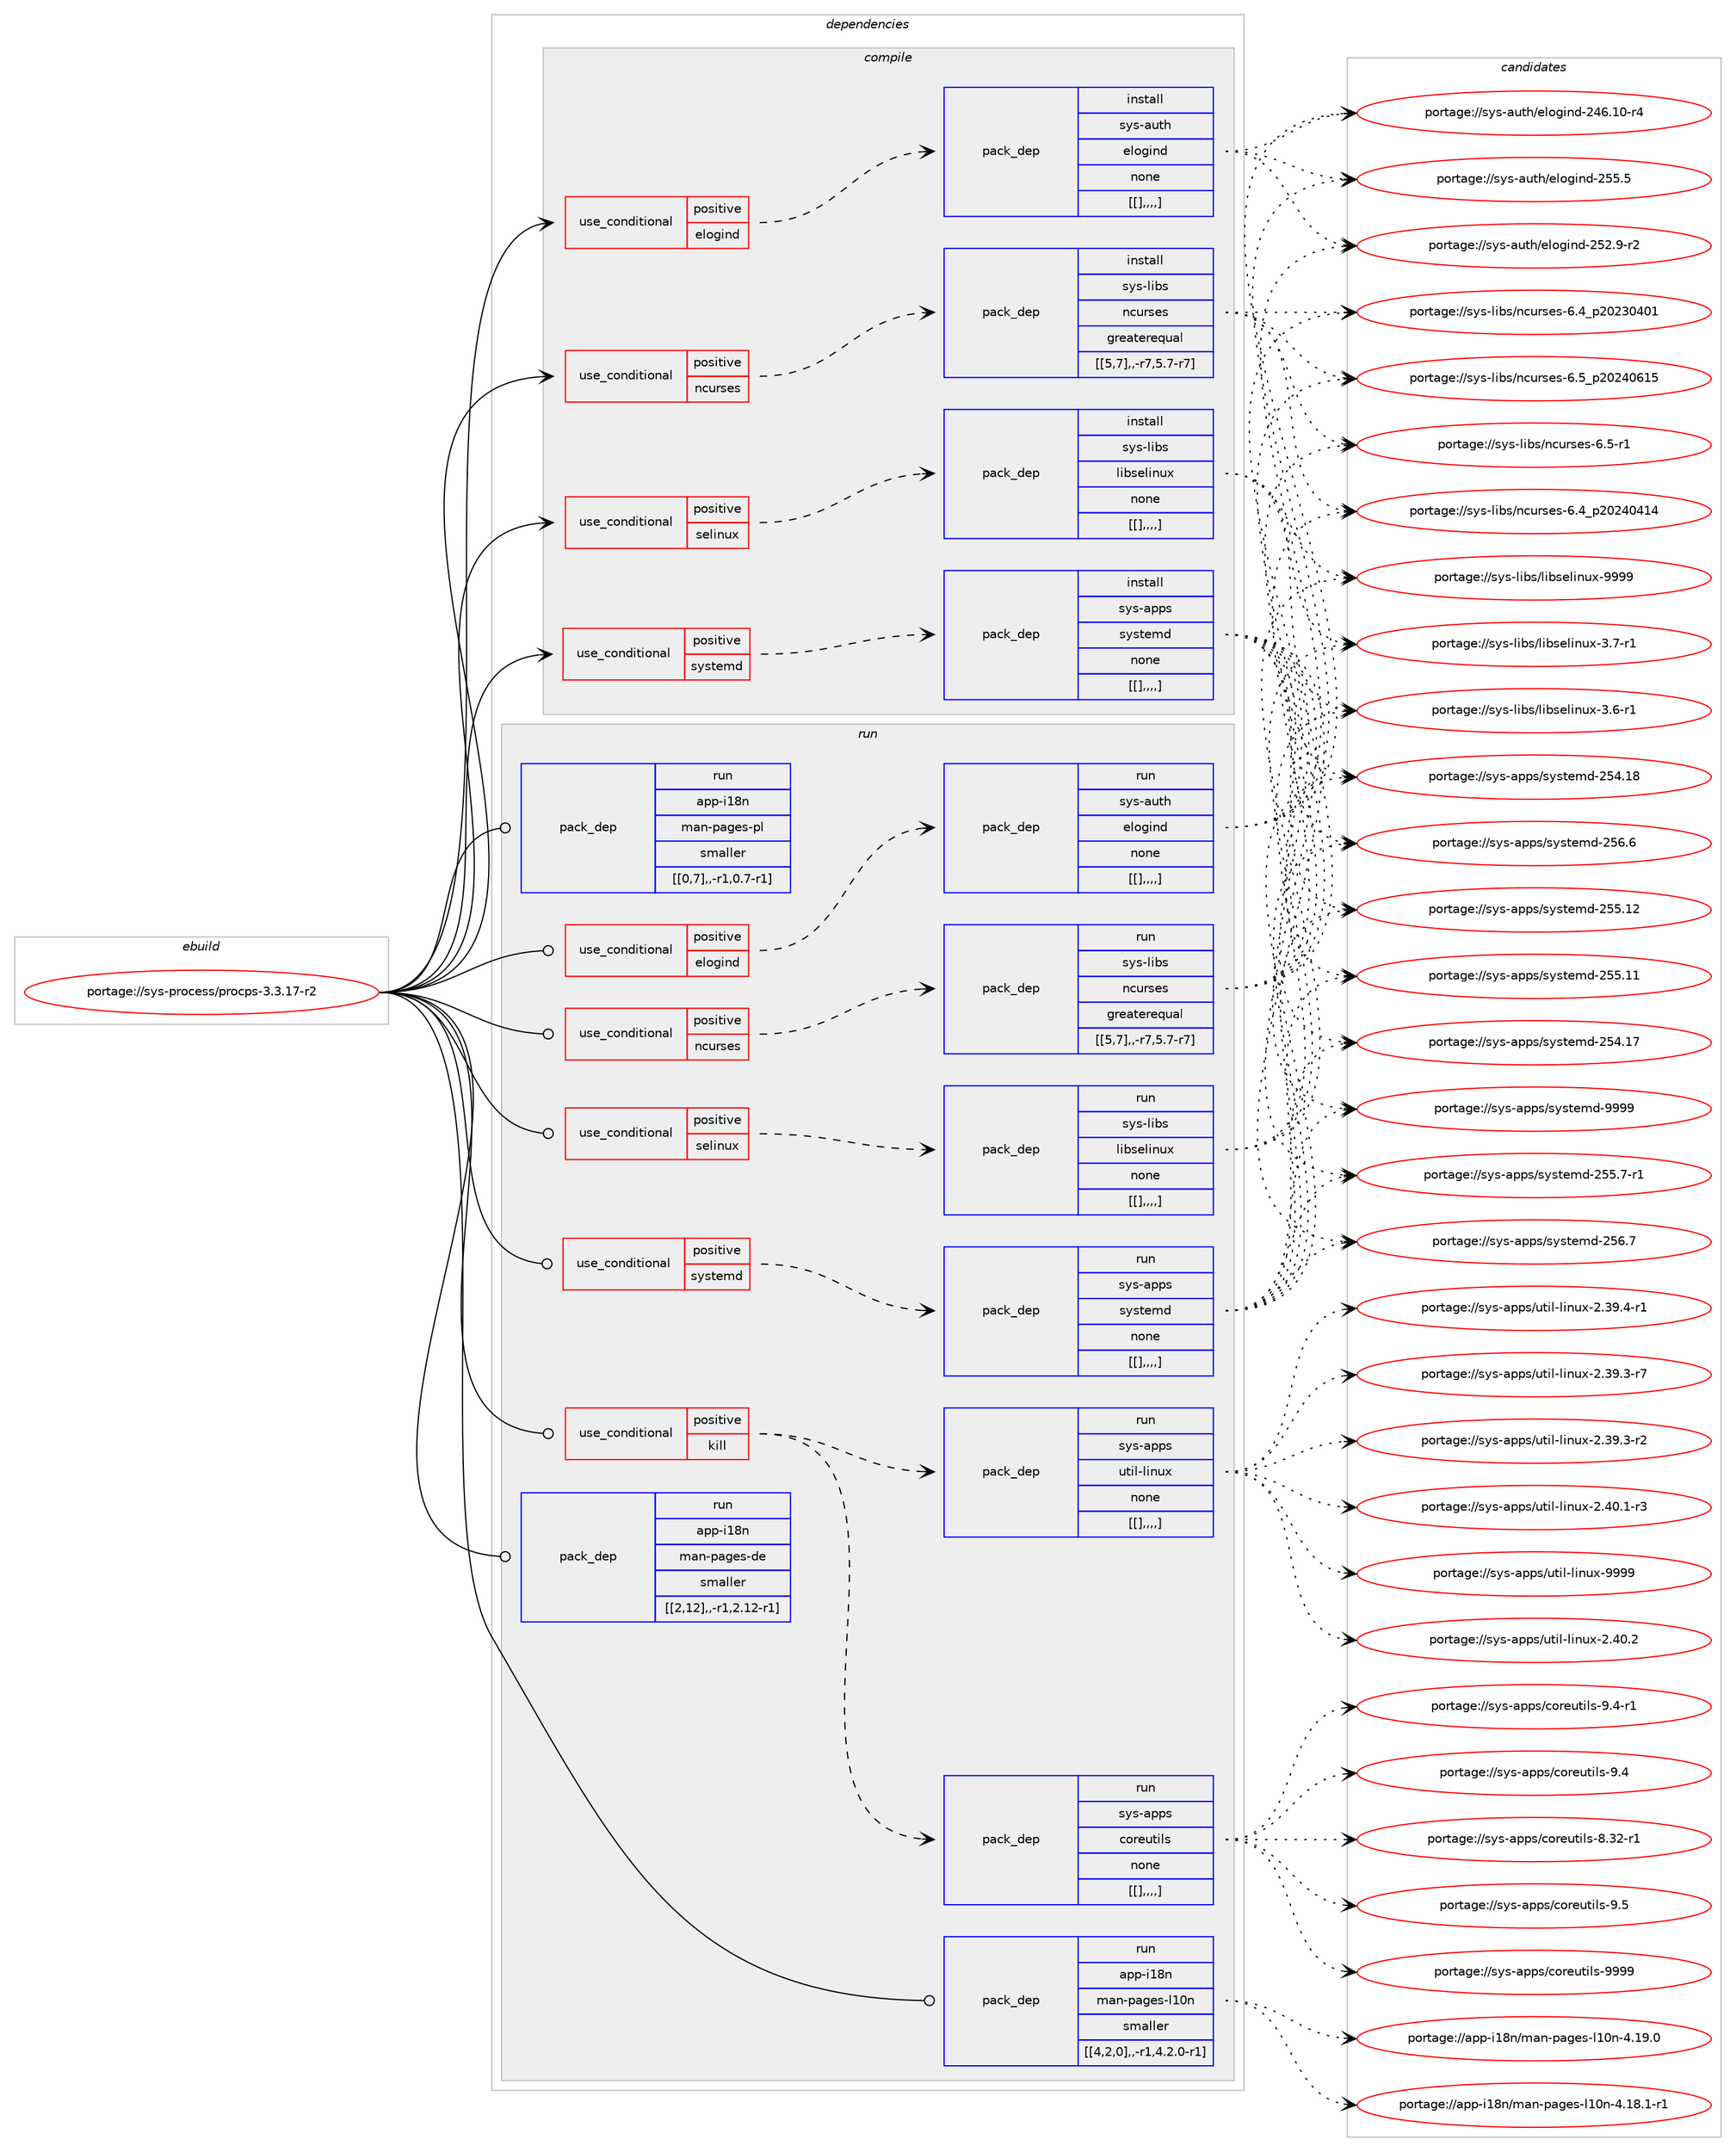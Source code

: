 digraph prolog {

# *************
# Graph options
# *************

newrank=true;
concentrate=true;
compound=true;
graph [rankdir=LR,fontname=Helvetica,fontsize=10,ranksep=1.5];#, ranksep=2.5, nodesep=0.2];
edge  [arrowhead=vee];
node  [fontname=Helvetica,fontsize=10];

# **********
# The ebuild
# **********

subgraph cluster_leftcol {
color=gray;
label=<<i>ebuild</i>>;
id [label="portage://sys-process/procps-3.3.17-r2", color=red, width=4, href="../sys-process/procps-3.3.17-r2.svg"];
}

# ****************
# The dependencies
# ****************

subgraph cluster_midcol {
color=gray;
label=<<i>dependencies</i>>;
subgraph cluster_compile {
fillcolor="#eeeeee";
style=filled;
label=<<i>compile</i>>;
subgraph cond125570 {
dependency467841 [label=<<TABLE BORDER="0" CELLBORDER="1" CELLSPACING="0" CELLPADDING="4"><TR><TD ROWSPAN="3" CELLPADDING="10">use_conditional</TD></TR><TR><TD>positive</TD></TR><TR><TD>elogind</TD></TR></TABLE>>, shape=none, color=red];
subgraph pack339005 {
dependency467863 [label=<<TABLE BORDER="0" CELLBORDER="1" CELLSPACING="0" CELLPADDING="4" WIDTH="220"><TR><TD ROWSPAN="6" CELLPADDING="30">pack_dep</TD></TR><TR><TD WIDTH="110">install</TD></TR><TR><TD>sys-auth</TD></TR><TR><TD>elogind</TD></TR><TR><TD>none</TD></TR><TR><TD>[[],,,,]</TD></TR></TABLE>>, shape=none, color=blue];
}
dependency467841:e -> dependency467863:w [weight=20,style="dashed",arrowhead="vee"];
}
id:e -> dependency467841:w [weight=20,style="solid",arrowhead="vee"];
subgraph cond125577 {
dependency467869 [label=<<TABLE BORDER="0" CELLBORDER="1" CELLSPACING="0" CELLPADDING="4"><TR><TD ROWSPAN="3" CELLPADDING="10">use_conditional</TD></TR><TR><TD>positive</TD></TR><TR><TD>ncurses</TD></TR></TABLE>>, shape=none, color=red];
subgraph pack339033 {
dependency467913 [label=<<TABLE BORDER="0" CELLBORDER="1" CELLSPACING="0" CELLPADDING="4" WIDTH="220"><TR><TD ROWSPAN="6" CELLPADDING="30">pack_dep</TD></TR><TR><TD WIDTH="110">install</TD></TR><TR><TD>sys-libs</TD></TR><TR><TD>ncurses</TD></TR><TR><TD>greaterequal</TD></TR><TR><TD>[[5,7],,-r7,5.7-r7]</TD></TR></TABLE>>, shape=none, color=blue];
}
dependency467869:e -> dependency467913:w [weight=20,style="dashed",arrowhead="vee"];
}
id:e -> dependency467869:w [weight=20,style="solid",arrowhead="vee"];
subgraph cond125600 {
dependency467916 [label=<<TABLE BORDER="0" CELLBORDER="1" CELLSPACING="0" CELLPADDING="4"><TR><TD ROWSPAN="3" CELLPADDING="10">use_conditional</TD></TR><TR><TD>positive</TD></TR><TR><TD>selinux</TD></TR></TABLE>>, shape=none, color=red];
subgraph pack339047 {
dependency467995 [label=<<TABLE BORDER="0" CELLBORDER="1" CELLSPACING="0" CELLPADDING="4" WIDTH="220"><TR><TD ROWSPAN="6" CELLPADDING="30">pack_dep</TD></TR><TR><TD WIDTH="110">install</TD></TR><TR><TD>sys-libs</TD></TR><TR><TD>libselinux</TD></TR><TR><TD>none</TD></TR><TR><TD>[[],,,,]</TD></TR></TABLE>>, shape=none, color=blue];
}
dependency467916:e -> dependency467995:w [weight=20,style="dashed",arrowhead="vee"];
}
id:e -> dependency467916:w [weight=20,style="solid",arrowhead="vee"];
subgraph cond125636 {
dependency468030 [label=<<TABLE BORDER="0" CELLBORDER="1" CELLSPACING="0" CELLPADDING="4"><TR><TD ROWSPAN="3" CELLPADDING="10">use_conditional</TD></TR><TR><TD>positive</TD></TR><TR><TD>systemd</TD></TR></TABLE>>, shape=none, color=red];
subgraph pack339123 {
dependency468032 [label=<<TABLE BORDER="0" CELLBORDER="1" CELLSPACING="0" CELLPADDING="4" WIDTH="220"><TR><TD ROWSPAN="6" CELLPADDING="30">pack_dep</TD></TR><TR><TD WIDTH="110">install</TD></TR><TR><TD>sys-apps</TD></TR><TR><TD>systemd</TD></TR><TR><TD>none</TD></TR><TR><TD>[[],,,,]</TD></TR></TABLE>>, shape=none, color=blue];
}
dependency468030:e -> dependency468032:w [weight=20,style="dashed",arrowhead="vee"];
}
id:e -> dependency468030:w [weight=20,style="solid",arrowhead="vee"];
}
subgraph cluster_compileandrun {
fillcolor="#eeeeee";
style=filled;
label=<<i>compile and run</i>>;
}
subgraph cluster_run {
fillcolor="#eeeeee";
style=filled;
label=<<i>run</i>>;
subgraph cond125645 {
dependency468053 [label=<<TABLE BORDER="0" CELLBORDER="1" CELLSPACING="0" CELLPADDING="4"><TR><TD ROWSPAN="3" CELLPADDING="10">use_conditional</TD></TR><TR><TD>positive</TD></TR><TR><TD>elogind</TD></TR></TABLE>>, shape=none, color=red];
subgraph pack339140 {
dependency468058 [label=<<TABLE BORDER="0" CELLBORDER="1" CELLSPACING="0" CELLPADDING="4" WIDTH="220"><TR><TD ROWSPAN="6" CELLPADDING="30">pack_dep</TD></TR><TR><TD WIDTH="110">run</TD></TR><TR><TD>sys-auth</TD></TR><TR><TD>elogind</TD></TR><TR><TD>none</TD></TR><TR><TD>[[],,,,]</TD></TR></TABLE>>, shape=none, color=blue];
}
dependency468053:e -> dependency468058:w [weight=20,style="dashed",arrowhead="vee"];
}
id:e -> dependency468053:w [weight=20,style="solid",arrowhead="odot"];
subgraph cond125647 {
dependency468133 [label=<<TABLE BORDER="0" CELLBORDER="1" CELLSPACING="0" CELLPADDING="4"><TR><TD ROWSPAN="3" CELLPADDING="10">use_conditional</TD></TR><TR><TD>positive</TD></TR><TR><TD>kill</TD></TR></TABLE>>, shape=none, color=red];
subgraph pack339190 {
dependency468167 [label=<<TABLE BORDER="0" CELLBORDER="1" CELLSPACING="0" CELLPADDING="4" WIDTH="220"><TR><TD ROWSPAN="6" CELLPADDING="30">pack_dep</TD></TR><TR><TD WIDTH="110">run</TD></TR><TR><TD>sys-apps</TD></TR><TR><TD>coreutils</TD></TR><TR><TD>none</TD></TR><TR><TD>[[],,,,]</TD></TR></TABLE>>, shape=none, color=blue];
}
dependency468133:e -> dependency468167:w [weight=20,style="dashed",arrowhead="vee"];
subgraph pack339228 {
dependency468217 [label=<<TABLE BORDER="0" CELLBORDER="1" CELLSPACING="0" CELLPADDING="4" WIDTH="220"><TR><TD ROWSPAN="6" CELLPADDING="30">pack_dep</TD></TR><TR><TD WIDTH="110">run</TD></TR><TR><TD>sys-apps</TD></TR><TR><TD>util-linux</TD></TR><TR><TD>none</TD></TR><TR><TD>[[],,,,]</TD></TR></TABLE>>, shape=none, color=blue];
}
dependency468133:e -> dependency468217:w [weight=20,style="dashed",arrowhead="vee"];
}
id:e -> dependency468133:w [weight=20,style="solid",arrowhead="odot"];
subgraph cond125698 {
dependency468320 [label=<<TABLE BORDER="0" CELLBORDER="1" CELLSPACING="0" CELLPADDING="4"><TR><TD ROWSPAN="3" CELLPADDING="10">use_conditional</TD></TR><TR><TD>positive</TD></TR><TR><TD>ncurses</TD></TR></TABLE>>, shape=none, color=red];
subgraph pack339341 {
dependency468381 [label=<<TABLE BORDER="0" CELLBORDER="1" CELLSPACING="0" CELLPADDING="4" WIDTH="220"><TR><TD ROWSPAN="6" CELLPADDING="30">pack_dep</TD></TR><TR><TD WIDTH="110">run</TD></TR><TR><TD>sys-libs</TD></TR><TR><TD>ncurses</TD></TR><TR><TD>greaterequal</TD></TR><TR><TD>[[5,7],,-r7,5.7-r7]</TD></TR></TABLE>>, shape=none, color=blue];
}
dependency468320:e -> dependency468381:w [weight=20,style="dashed",arrowhead="vee"];
}
id:e -> dependency468320:w [weight=20,style="solid",arrowhead="odot"];
subgraph cond125722 {
dependency468395 [label=<<TABLE BORDER="0" CELLBORDER="1" CELLSPACING="0" CELLPADDING="4"><TR><TD ROWSPAN="3" CELLPADDING="10">use_conditional</TD></TR><TR><TD>positive</TD></TR><TR><TD>selinux</TD></TR></TABLE>>, shape=none, color=red];
subgraph pack339374 {
dependency468424 [label=<<TABLE BORDER="0" CELLBORDER="1" CELLSPACING="0" CELLPADDING="4" WIDTH="220"><TR><TD ROWSPAN="6" CELLPADDING="30">pack_dep</TD></TR><TR><TD WIDTH="110">run</TD></TR><TR><TD>sys-libs</TD></TR><TR><TD>libselinux</TD></TR><TR><TD>none</TD></TR><TR><TD>[[],,,,]</TD></TR></TABLE>>, shape=none, color=blue];
}
dependency468395:e -> dependency468424:w [weight=20,style="dashed",arrowhead="vee"];
}
id:e -> dependency468395:w [weight=20,style="solid",arrowhead="odot"];
subgraph cond125733 {
dependency468443 [label=<<TABLE BORDER="0" CELLBORDER="1" CELLSPACING="0" CELLPADDING="4"><TR><TD ROWSPAN="3" CELLPADDING="10">use_conditional</TD></TR><TR><TD>positive</TD></TR><TR><TD>systemd</TD></TR></TABLE>>, shape=none, color=red];
subgraph pack339402 {
dependency468445 [label=<<TABLE BORDER="0" CELLBORDER="1" CELLSPACING="0" CELLPADDING="4" WIDTH="220"><TR><TD ROWSPAN="6" CELLPADDING="30">pack_dep</TD></TR><TR><TD WIDTH="110">run</TD></TR><TR><TD>sys-apps</TD></TR><TR><TD>systemd</TD></TR><TR><TD>none</TD></TR><TR><TD>[[],,,,]</TD></TR></TABLE>>, shape=none, color=blue];
}
dependency468443:e -> dependency468445:w [weight=20,style="dashed",arrowhead="vee"];
}
id:e -> dependency468443:w [weight=20,style="solid",arrowhead="odot"];
subgraph pack339406 {
dependency468456 [label=<<TABLE BORDER="0" CELLBORDER="1" CELLSPACING="0" CELLPADDING="4" WIDTH="220"><TR><TD ROWSPAN="6" CELLPADDING="30">pack_dep</TD></TR><TR><TD WIDTH="110">run</TD></TR><TR><TD>app-i18n</TD></TR><TR><TD>man-pages-de</TD></TR><TR><TD>smaller</TD></TR><TR><TD>[[2,12],,-r1,2.12-r1]</TD></TR></TABLE>>, shape=none, color=blue];
}
id:e -> dependency468456:w [weight=20,style="solid",arrowhead="odot"];
subgraph pack339450 {
dependency468562 [label=<<TABLE BORDER="0" CELLBORDER="1" CELLSPACING="0" CELLPADDING="4" WIDTH="220"><TR><TD ROWSPAN="6" CELLPADDING="30">pack_dep</TD></TR><TR><TD WIDTH="110">run</TD></TR><TR><TD>app-i18n</TD></TR><TR><TD>man-pages-l10n</TD></TR><TR><TD>smaller</TD></TR><TR><TD>[[4,2,0],,-r1,4.2.0-r1]</TD></TR></TABLE>>, shape=none, color=blue];
}
id:e -> dependency468562:w [weight=20,style="solid",arrowhead="odot"];
subgraph pack339497 {
dependency468574 [label=<<TABLE BORDER="0" CELLBORDER="1" CELLSPACING="0" CELLPADDING="4" WIDTH="220"><TR><TD ROWSPAN="6" CELLPADDING="30">pack_dep</TD></TR><TR><TD WIDTH="110">run</TD></TR><TR><TD>app-i18n</TD></TR><TR><TD>man-pages-pl</TD></TR><TR><TD>smaller</TD></TR><TR><TD>[[0,7],,-r1,0.7-r1]</TD></TR></TABLE>>, shape=none, color=blue];
}
id:e -> dependency468574:w [weight=20,style="solid",arrowhead="odot"];
}
}

# **************
# The candidates
# **************

subgraph cluster_choices {
rank=same;
color=gray;
label=<<i>candidates</i>>;

subgraph choice339196 {
color=black;
nodesep=1;
choice115121115459711711610447101108111103105110100455053534653 [label="portage://sys-auth/elogind-255.5", color=red, width=4,href="../sys-auth/elogind-255.5.svg"];
choice1151211154597117116104471011081111031051101004550535046574511450 [label="portage://sys-auth/elogind-252.9-r2", color=red, width=4,href="../sys-auth/elogind-252.9-r2.svg"];
choice115121115459711711610447101108111103105110100455052544649484511452 [label="portage://sys-auth/elogind-246.10-r4", color=red, width=4,href="../sys-auth/elogind-246.10-r4.svg"];
dependency467863:e -> choice115121115459711711610447101108111103105110100455053534653:w [style=dotted,weight="100"];
dependency467863:e -> choice1151211154597117116104471011081111031051101004550535046574511450:w [style=dotted,weight="100"];
dependency467863:e -> choice115121115459711711610447101108111103105110100455052544649484511452:w [style=dotted,weight="100"];
}
subgraph choice339207 {
color=black;
nodesep=1;
choice1151211154510810598115471109911711411510111545544653951125048505248544953 [label="portage://sys-libs/ncurses-6.5_p20240615", color=red, width=4,href="../sys-libs/ncurses-6.5_p20240615.svg"];
choice11512111545108105981154711099117114115101115455446534511449 [label="portage://sys-libs/ncurses-6.5-r1", color=red, width=4,href="../sys-libs/ncurses-6.5-r1.svg"];
choice1151211154510810598115471109911711411510111545544652951125048505248524952 [label="portage://sys-libs/ncurses-6.4_p20240414", color=red, width=4,href="../sys-libs/ncurses-6.4_p20240414.svg"];
choice1151211154510810598115471109911711411510111545544652951125048505148524849 [label="portage://sys-libs/ncurses-6.4_p20230401", color=red, width=4,href="../sys-libs/ncurses-6.4_p20230401.svg"];
dependency467913:e -> choice1151211154510810598115471109911711411510111545544653951125048505248544953:w [style=dotted,weight="100"];
dependency467913:e -> choice11512111545108105981154711099117114115101115455446534511449:w [style=dotted,weight="100"];
dependency467913:e -> choice1151211154510810598115471109911711411510111545544652951125048505248524952:w [style=dotted,weight="100"];
dependency467913:e -> choice1151211154510810598115471109911711411510111545544652951125048505148524849:w [style=dotted,weight="100"];
}
subgraph choice339215 {
color=black;
nodesep=1;
choice115121115451081059811547108105981151011081051101171204557575757 [label="portage://sys-libs/libselinux-9999", color=red, width=4,href="../sys-libs/libselinux-9999.svg"];
choice11512111545108105981154710810598115101108105110117120455146554511449 [label="portage://sys-libs/libselinux-3.7-r1", color=red, width=4,href="../sys-libs/libselinux-3.7-r1.svg"];
choice11512111545108105981154710810598115101108105110117120455146544511449 [label="portage://sys-libs/libselinux-3.6-r1", color=red, width=4,href="../sys-libs/libselinux-3.6-r1.svg"];
dependency467995:e -> choice115121115451081059811547108105981151011081051101171204557575757:w [style=dotted,weight="100"];
dependency467995:e -> choice11512111545108105981154710810598115101108105110117120455146554511449:w [style=dotted,weight="100"];
dependency467995:e -> choice11512111545108105981154710810598115101108105110117120455146544511449:w [style=dotted,weight="100"];
}
subgraph choice339224 {
color=black;
nodesep=1;
choice1151211154597112112115471151211151161011091004557575757 [label="portage://sys-apps/systemd-9999", color=red, width=4,href="../sys-apps/systemd-9999.svg"];
choice115121115459711211211547115121115116101109100455053544655 [label="portage://sys-apps/systemd-256.7", color=red, width=4,href="../sys-apps/systemd-256.7.svg"];
choice115121115459711211211547115121115116101109100455053544654 [label="portage://sys-apps/systemd-256.6", color=red, width=4,href="../sys-apps/systemd-256.6.svg"];
choice11512111545971121121154711512111511610110910045505353464950 [label="portage://sys-apps/systemd-255.12", color=red, width=4,href="../sys-apps/systemd-255.12.svg"];
choice11512111545971121121154711512111511610110910045505353464949 [label="portage://sys-apps/systemd-255.11", color=red, width=4,href="../sys-apps/systemd-255.11.svg"];
choice1151211154597112112115471151211151161011091004550535346554511449 [label="portage://sys-apps/systemd-255.7-r1", color=red, width=4,href="../sys-apps/systemd-255.7-r1.svg"];
choice11512111545971121121154711512111511610110910045505352464956 [label="portage://sys-apps/systemd-254.18", color=red, width=4,href="../sys-apps/systemd-254.18.svg"];
choice11512111545971121121154711512111511610110910045505352464955 [label="portage://sys-apps/systemd-254.17", color=red, width=4,href="../sys-apps/systemd-254.17.svg"];
dependency468032:e -> choice1151211154597112112115471151211151161011091004557575757:w [style=dotted,weight="100"];
dependency468032:e -> choice115121115459711211211547115121115116101109100455053544655:w [style=dotted,weight="100"];
dependency468032:e -> choice115121115459711211211547115121115116101109100455053544654:w [style=dotted,weight="100"];
dependency468032:e -> choice11512111545971121121154711512111511610110910045505353464950:w [style=dotted,weight="100"];
dependency468032:e -> choice11512111545971121121154711512111511610110910045505353464949:w [style=dotted,weight="100"];
dependency468032:e -> choice1151211154597112112115471151211151161011091004550535346554511449:w [style=dotted,weight="100"];
dependency468032:e -> choice11512111545971121121154711512111511610110910045505352464956:w [style=dotted,weight="100"];
dependency468032:e -> choice11512111545971121121154711512111511610110910045505352464955:w [style=dotted,weight="100"];
}
subgraph choice339235 {
color=black;
nodesep=1;
choice115121115459711711610447101108111103105110100455053534653 [label="portage://sys-auth/elogind-255.5", color=red, width=4,href="../sys-auth/elogind-255.5.svg"];
choice1151211154597117116104471011081111031051101004550535046574511450 [label="portage://sys-auth/elogind-252.9-r2", color=red, width=4,href="../sys-auth/elogind-252.9-r2.svg"];
choice115121115459711711610447101108111103105110100455052544649484511452 [label="portage://sys-auth/elogind-246.10-r4", color=red, width=4,href="../sys-auth/elogind-246.10-r4.svg"];
dependency468058:e -> choice115121115459711711610447101108111103105110100455053534653:w [style=dotted,weight="100"];
dependency468058:e -> choice1151211154597117116104471011081111031051101004550535046574511450:w [style=dotted,weight="100"];
dependency468058:e -> choice115121115459711711610447101108111103105110100455052544649484511452:w [style=dotted,weight="100"];
}
subgraph choice339243 {
color=black;
nodesep=1;
choice115121115459711211211547991111141011171161051081154557575757 [label="portage://sys-apps/coreutils-9999", color=red, width=4,href="../sys-apps/coreutils-9999.svg"];
choice1151211154597112112115479911111410111711610510811545574653 [label="portage://sys-apps/coreutils-9.5", color=red, width=4,href="../sys-apps/coreutils-9.5.svg"];
choice11512111545971121121154799111114101117116105108115455746524511449 [label="portage://sys-apps/coreutils-9.4-r1", color=red, width=4,href="../sys-apps/coreutils-9.4-r1.svg"];
choice1151211154597112112115479911111410111711610510811545574652 [label="portage://sys-apps/coreutils-9.4", color=red, width=4,href="../sys-apps/coreutils-9.4.svg"];
choice1151211154597112112115479911111410111711610510811545564651504511449 [label="portage://sys-apps/coreutils-8.32-r1", color=red, width=4,href="../sys-apps/coreutils-8.32-r1.svg"];
dependency468167:e -> choice115121115459711211211547991111141011171161051081154557575757:w [style=dotted,weight="100"];
dependency468167:e -> choice1151211154597112112115479911111410111711610510811545574653:w [style=dotted,weight="100"];
dependency468167:e -> choice11512111545971121121154799111114101117116105108115455746524511449:w [style=dotted,weight="100"];
dependency468167:e -> choice1151211154597112112115479911111410111711610510811545574652:w [style=dotted,weight="100"];
dependency468167:e -> choice1151211154597112112115479911111410111711610510811545564651504511449:w [style=dotted,weight="100"];
}
subgraph choice339253 {
color=black;
nodesep=1;
choice115121115459711211211547117116105108451081051101171204557575757 [label="portage://sys-apps/util-linux-9999", color=red, width=4,href="../sys-apps/util-linux-9999.svg"];
choice1151211154597112112115471171161051084510810511011712045504652484650 [label="portage://sys-apps/util-linux-2.40.2", color=red, width=4,href="../sys-apps/util-linux-2.40.2.svg"];
choice11512111545971121121154711711610510845108105110117120455046524846494511451 [label="portage://sys-apps/util-linux-2.40.1-r3", color=red, width=4,href="../sys-apps/util-linux-2.40.1-r3.svg"];
choice11512111545971121121154711711610510845108105110117120455046515746524511449 [label="portage://sys-apps/util-linux-2.39.4-r1", color=red, width=4,href="../sys-apps/util-linux-2.39.4-r1.svg"];
choice11512111545971121121154711711610510845108105110117120455046515746514511455 [label="portage://sys-apps/util-linux-2.39.3-r7", color=red, width=4,href="../sys-apps/util-linux-2.39.3-r7.svg"];
choice11512111545971121121154711711610510845108105110117120455046515746514511450 [label="portage://sys-apps/util-linux-2.39.3-r2", color=red, width=4,href="../sys-apps/util-linux-2.39.3-r2.svg"];
dependency468217:e -> choice115121115459711211211547117116105108451081051101171204557575757:w [style=dotted,weight="100"];
dependency468217:e -> choice1151211154597112112115471171161051084510810511011712045504652484650:w [style=dotted,weight="100"];
dependency468217:e -> choice11512111545971121121154711711610510845108105110117120455046524846494511451:w [style=dotted,weight="100"];
dependency468217:e -> choice11512111545971121121154711711610510845108105110117120455046515746524511449:w [style=dotted,weight="100"];
dependency468217:e -> choice11512111545971121121154711711610510845108105110117120455046515746514511455:w [style=dotted,weight="100"];
dependency468217:e -> choice11512111545971121121154711711610510845108105110117120455046515746514511450:w [style=dotted,weight="100"];
}
subgraph choice339315 {
color=black;
nodesep=1;
choice1151211154510810598115471109911711411510111545544653951125048505248544953 [label="portage://sys-libs/ncurses-6.5_p20240615", color=red, width=4,href="../sys-libs/ncurses-6.5_p20240615.svg"];
choice11512111545108105981154711099117114115101115455446534511449 [label="portage://sys-libs/ncurses-6.5-r1", color=red, width=4,href="../sys-libs/ncurses-6.5-r1.svg"];
choice1151211154510810598115471109911711411510111545544652951125048505248524952 [label="portage://sys-libs/ncurses-6.4_p20240414", color=red, width=4,href="../sys-libs/ncurses-6.4_p20240414.svg"];
choice1151211154510810598115471109911711411510111545544652951125048505148524849 [label="portage://sys-libs/ncurses-6.4_p20230401", color=red, width=4,href="../sys-libs/ncurses-6.4_p20230401.svg"];
dependency468381:e -> choice1151211154510810598115471109911711411510111545544653951125048505248544953:w [style=dotted,weight="100"];
dependency468381:e -> choice11512111545108105981154711099117114115101115455446534511449:w [style=dotted,weight="100"];
dependency468381:e -> choice1151211154510810598115471109911711411510111545544652951125048505248524952:w [style=dotted,weight="100"];
dependency468381:e -> choice1151211154510810598115471109911711411510111545544652951125048505148524849:w [style=dotted,weight="100"];
}
subgraph choice339329 {
color=black;
nodesep=1;
choice115121115451081059811547108105981151011081051101171204557575757 [label="portage://sys-libs/libselinux-9999", color=red, width=4,href="../sys-libs/libselinux-9999.svg"];
choice11512111545108105981154710810598115101108105110117120455146554511449 [label="portage://sys-libs/libselinux-3.7-r1", color=red, width=4,href="../sys-libs/libselinux-3.7-r1.svg"];
choice11512111545108105981154710810598115101108105110117120455146544511449 [label="portage://sys-libs/libselinux-3.6-r1", color=red, width=4,href="../sys-libs/libselinux-3.6-r1.svg"];
dependency468424:e -> choice115121115451081059811547108105981151011081051101171204557575757:w [style=dotted,weight="100"];
dependency468424:e -> choice11512111545108105981154710810598115101108105110117120455146554511449:w [style=dotted,weight="100"];
dependency468424:e -> choice11512111545108105981154710810598115101108105110117120455146544511449:w [style=dotted,weight="100"];
}
subgraph choice339347 {
color=black;
nodesep=1;
choice1151211154597112112115471151211151161011091004557575757 [label="portage://sys-apps/systemd-9999", color=red, width=4,href="../sys-apps/systemd-9999.svg"];
choice115121115459711211211547115121115116101109100455053544655 [label="portage://sys-apps/systemd-256.7", color=red, width=4,href="../sys-apps/systemd-256.7.svg"];
choice115121115459711211211547115121115116101109100455053544654 [label="portage://sys-apps/systemd-256.6", color=red, width=4,href="../sys-apps/systemd-256.6.svg"];
choice11512111545971121121154711512111511610110910045505353464950 [label="portage://sys-apps/systemd-255.12", color=red, width=4,href="../sys-apps/systemd-255.12.svg"];
choice11512111545971121121154711512111511610110910045505353464949 [label="portage://sys-apps/systemd-255.11", color=red, width=4,href="../sys-apps/systemd-255.11.svg"];
choice1151211154597112112115471151211151161011091004550535346554511449 [label="portage://sys-apps/systemd-255.7-r1", color=red, width=4,href="../sys-apps/systemd-255.7-r1.svg"];
choice11512111545971121121154711512111511610110910045505352464956 [label="portage://sys-apps/systemd-254.18", color=red, width=4,href="../sys-apps/systemd-254.18.svg"];
choice11512111545971121121154711512111511610110910045505352464955 [label="portage://sys-apps/systemd-254.17", color=red, width=4,href="../sys-apps/systemd-254.17.svg"];
dependency468445:e -> choice1151211154597112112115471151211151161011091004557575757:w [style=dotted,weight="100"];
dependency468445:e -> choice115121115459711211211547115121115116101109100455053544655:w [style=dotted,weight="100"];
dependency468445:e -> choice115121115459711211211547115121115116101109100455053544654:w [style=dotted,weight="100"];
dependency468445:e -> choice11512111545971121121154711512111511610110910045505353464950:w [style=dotted,weight="100"];
dependency468445:e -> choice11512111545971121121154711512111511610110910045505353464949:w [style=dotted,weight="100"];
dependency468445:e -> choice1151211154597112112115471151211151161011091004550535346554511449:w [style=dotted,weight="100"];
dependency468445:e -> choice11512111545971121121154711512111511610110910045505352464956:w [style=dotted,weight="100"];
dependency468445:e -> choice11512111545971121121154711512111511610110910045505352464955:w [style=dotted,weight="100"];
}
subgraph choice339359 {
color=black;
nodesep=1;
}
subgraph choice339382 {
color=black;
nodesep=1;
choice971121124510549561104710997110451129710310111545108494811045524649574648 [label="portage://app-i18n/man-pages-l10n-4.19.0", color=red, width=4,href="../app-i18n/man-pages-l10n-4.19.0.svg"];
choice9711211245105495611047109971104511297103101115451084948110455246495646494511449 [label="portage://app-i18n/man-pages-l10n-4.18.1-r1", color=red, width=4,href="../app-i18n/man-pages-l10n-4.18.1-r1.svg"];
dependency468562:e -> choice971121124510549561104710997110451129710310111545108494811045524649574648:w [style=dotted,weight="100"];
dependency468562:e -> choice9711211245105495611047109971104511297103101115451084948110455246495646494511449:w [style=dotted,weight="100"];
}
subgraph choice339389 {
color=black;
nodesep=1;
}
}

}
